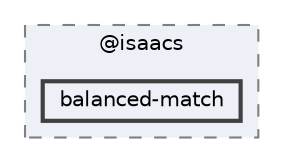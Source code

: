 digraph "C:/Users/arisc/OneDrive/Documents/GitHub/FINAL/EcoEats-Project/node_modules/@isaacs/balanced-match"
{
 // LATEX_PDF_SIZE
  bgcolor="transparent";
  edge [fontname=Helvetica,fontsize=10,labelfontname=Helvetica,labelfontsize=10];
  node [fontname=Helvetica,fontsize=10,shape=box,height=0.2,width=0.4];
  compound=true
  subgraph clusterdir_f4fbb712b37becd63d869b3d54cc0403 {
    graph [ bgcolor="#edf0f7", pencolor="grey50", label="@isaacs", fontname=Helvetica,fontsize=10 style="filled,dashed", URL="dir_f4fbb712b37becd63d869b3d54cc0403.html",tooltip=""]
  dir_a58b7c1ee80b70f6249970869940f293 [label="balanced-match", fillcolor="#edf0f7", color="grey25", style="filled,bold", URL="dir_a58b7c1ee80b70f6249970869940f293.html",tooltip=""];
  }
}

